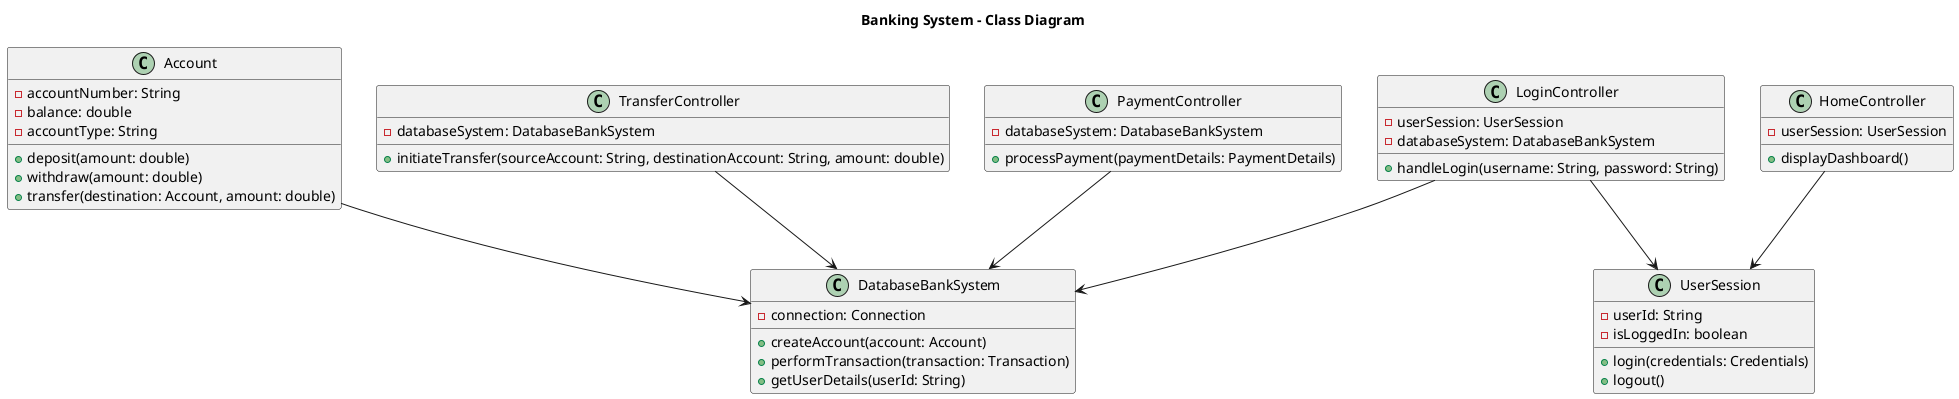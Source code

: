 @startuml ClassDiagram

' Class Diagram
title Banking System - Class Diagram

class Account {
  - accountNumber: String
  - balance: double
  - accountType: String
  + deposit(amount: double)
  + withdraw(amount: double)
  + transfer(destination: Account, amount: double)
}

class DatabaseBankSystem {
  - connection: Connection
  + createAccount(account: Account)
  + performTransaction(transaction: Transaction)
  + getUserDetails(userId: String)
}

class UserSession {
  - userId: String
  - isLoggedIn: boolean
  + login(credentials: Credentials)
  + logout()
}

class LoginController {
  - userSession: UserSession
  - databaseSystem: DatabaseBankSystem
  + handleLogin(username: String, password: String)
}

class HomeController {
  - userSession: UserSession
  + displayDashboard()
}

class TransferController {
  - databaseSystem: DatabaseBankSystem
  + initiateTransfer(sourceAccount: String, destinationAccount: String, amount: double)
}

class PaymentController {
  - databaseSystem: DatabaseBankSystem
  + processPayment(paymentDetails: PaymentDetails)
}

Account --> DatabaseBankSystem
LoginController --> UserSession
LoginController --> DatabaseBankSystem
HomeController --> UserSession
TransferController --> DatabaseBankSystem
PaymentController --> DatabaseBankSystem

@enduml 